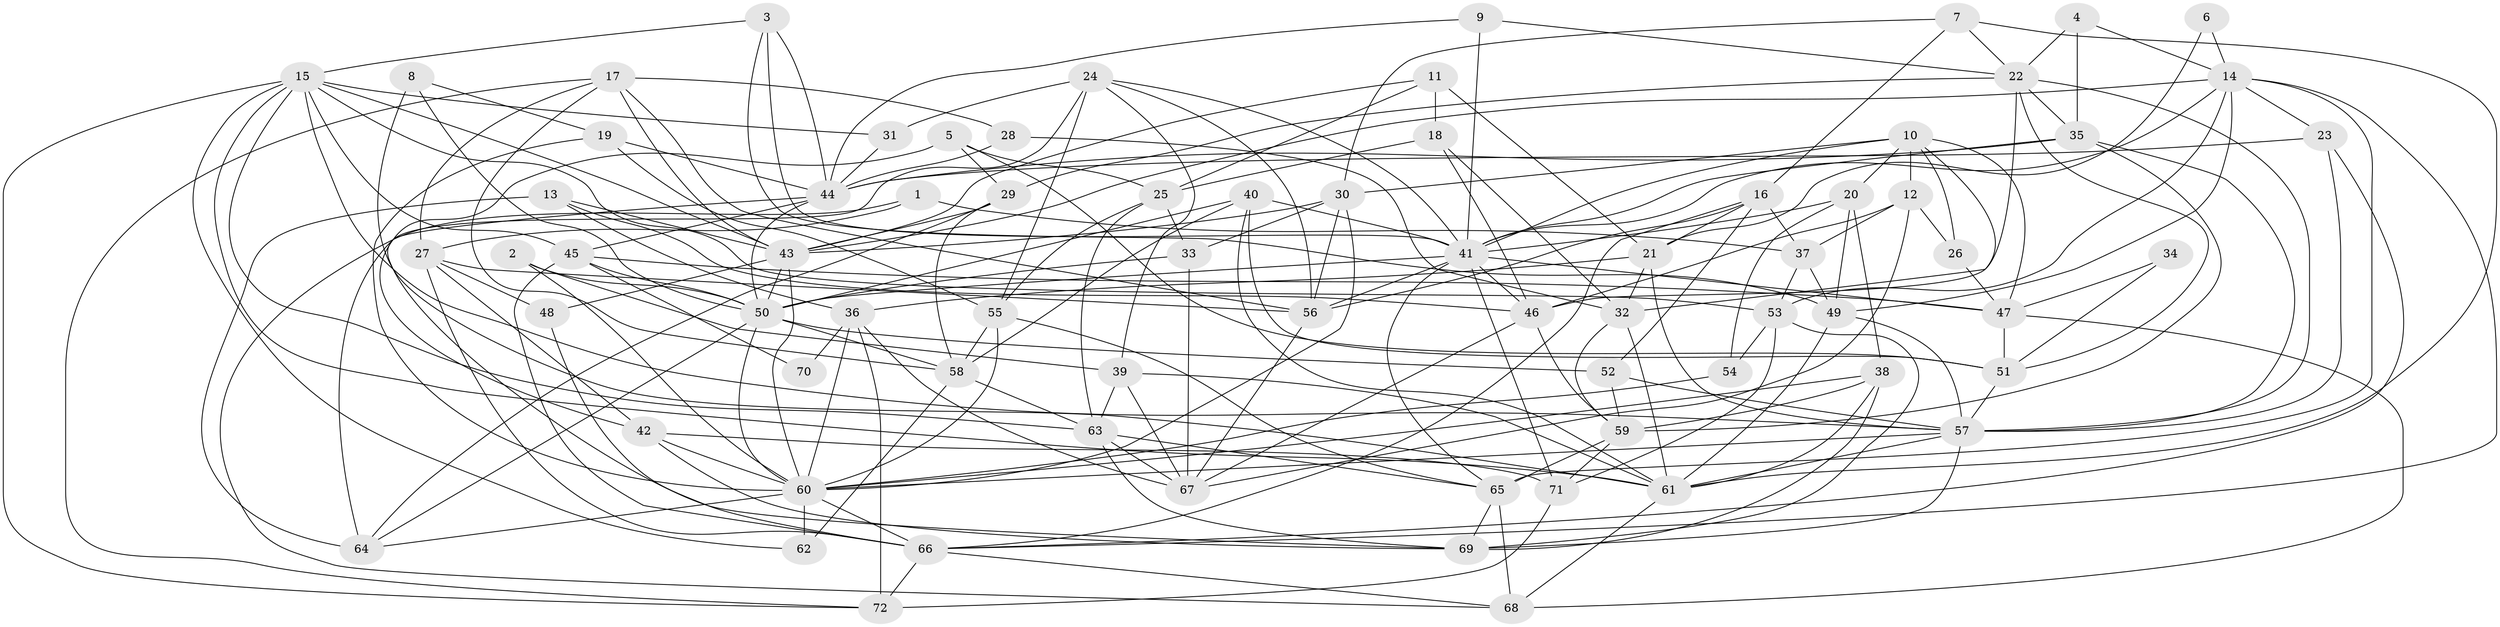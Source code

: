 // original degree distribution, {5: 0.17482517482517482, 3: 0.2867132867132867, 6: 0.07692307692307693, 2: 0.14685314685314685, 4: 0.2517482517482518, 8: 0.03496503496503497, 7: 0.02097902097902098, 11: 0.006993006993006993}
// Generated by graph-tools (version 1.1) at 2025/26/03/09/25 03:26:15]
// undirected, 72 vertices, 208 edges
graph export_dot {
graph [start="1"]
  node [color=gray90,style=filled];
  1;
  2;
  3;
  4;
  5;
  6;
  7;
  8;
  9;
  10;
  11;
  12;
  13;
  14;
  15;
  16;
  17;
  18;
  19;
  20;
  21;
  22;
  23;
  24;
  25;
  26;
  27;
  28;
  29;
  30;
  31;
  32;
  33;
  34;
  35;
  36;
  37;
  38;
  39;
  40;
  41;
  42;
  43;
  44;
  45;
  46;
  47;
  48;
  49;
  50;
  51;
  52;
  53;
  54;
  55;
  56;
  57;
  58;
  59;
  60;
  61;
  62;
  63;
  64;
  65;
  66;
  67;
  68;
  69;
  70;
  71;
  72;
  1 -- 27 [weight=1.0];
  1 -- 37 [weight=1.0];
  1 -- 68 [weight=1.0];
  2 -- 39 [weight=1.0];
  2 -- 50 [weight=1.0];
  2 -- 60 [weight=1.0];
  3 -- 15 [weight=1.0];
  3 -- 41 [weight=1.0];
  3 -- 44 [weight=1.0];
  3 -- 49 [weight=1.0];
  4 -- 14 [weight=1.0];
  4 -- 22 [weight=1.0];
  4 -- 35 [weight=1.0];
  5 -- 25 [weight=1.0];
  5 -- 29 [weight=1.0];
  5 -- 42 [weight=1.0];
  5 -- 51 [weight=1.0];
  6 -- 14 [weight=1.0];
  6 -- 21 [weight=1.0];
  7 -- 16 [weight=1.0];
  7 -- 22 [weight=1.0];
  7 -- 30 [weight=1.0];
  7 -- 61 [weight=1.0];
  8 -- 19 [weight=1.0];
  8 -- 50 [weight=1.0];
  8 -- 61 [weight=1.0];
  9 -- 22 [weight=1.0];
  9 -- 41 [weight=1.0];
  9 -- 44 [weight=1.0];
  10 -- 12 [weight=1.0];
  10 -- 20 [weight=1.0];
  10 -- 26 [weight=1.0];
  10 -- 30 [weight=1.0];
  10 -- 32 [weight=1.0];
  10 -- 41 [weight=1.0];
  10 -- 47 [weight=1.0];
  11 -- 18 [weight=1.0];
  11 -- 21 [weight=1.0];
  11 -- 25 [weight=1.0];
  11 -- 43 [weight=1.0];
  12 -- 26 [weight=1.0];
  12 -- 37 [weight=1.0];
  12 -- 46 [weight=1.0];
  12 -- 67 [weight=1.0];
  13 -- 36 [weight=1.0];
  13 -- 43 [weight=1.0];
  13 -- 46 [weight=1.0];
  13 -- 64 [weight=1.0];
  14 -- 23 [weight=1.0];
  14 -- 41 [weight=1.0];
  14 -- 43 [weight=1.0];
  14 -- 49 [weight=1.0];
  14 -- 53 [weight=1.0];
  14 -- 65 [weight=1.0];
  14 -- 66 [weight=1.0];
  15 -- 31 [weight=1.0];
  15 -- 43 [weight=1.0];
  15 -- 45 [weight=1.0];
  15 -- 53 [weight=1.0];
  15 -- 57 [weight=1.0];
  15 -- 61 [weight=1.0];
  15 -- 62 [weight=1.0];
  15 -- 63 [weight=1.0];
  15 -- 72 [weight=1.0];
  16 -- 21 [weight=1.0];
  16 -- 37 [weight=1.0];
  16 -- 52 [weight=1.0];
  16 -- 56 [weight=1.0];
  16 -- 66 [weight=1.0];
  17 -- 27 [weight=1.0];
  17 -- 28 [weight=1.0];
  17 -- 43 [weight=1.0];
  17 -- 56 [weight=1.0];
  17 -- 58 [weight=1.0];
  17 -- 72 [weight=1.0];
  18 -- 25 [weight=1.0];
  18 -- 32 [weight=1.0];
  18 -- 46 [weight=1.0];
  19 -- 44 [weight=1.0];
  19 -- 55 [weight=1.0];
  19 -- 60 [weight=1.0];
  20 -- 38 [weight=1.0];
  20 -- 41 [weight=1.0];
  20 -- 49 [weight=1.0];
  20 -- 54 [weight=1.0];
  21 -- 32 [weight=1.0];
  21 -- 36 [weight=1.0];
  21 -- 57 [weight=1.0];
  22 -- 29 [weight=1.0];
  22 -- 35 [weight=1.0];
  22 -- 46 [weight=1.0];
  22 -- 51 [weight=1.0];
  22 -- 57 [weight=1.0];
  23 -- 44 [weight=1.0];
  23 -- 57 [weight=1.0];
  23 -- 66 [weight=1.0];
  24 -- 31 [weight=1.0];
  24 -- 39 [weight=1.0];
  24 -- 41 [weight=1.0];
  24 -- 55 [weight=1.0];
  24 -- 56 [weight=1.0];
  24 -- 64 [weight=1.0];
  25 -- 33 [weight=1.0];
  25 -- 55 [weight=1.0];
  25 -- 63 [weight=1.0];
  26 -- 47 [weight=1.0];
  27 -- 42 [weight=1.0];
  27 -- 48 [weight=1.0];
  27 -- 56 [weight=2.0];
  27 -- 66 [weight=1.0];
  28 -- 32 [weight=1.0];
  28 -- 44 [weight=1.0];
  29 -- 43 [weight=1.0];
  29 -- 58 [weight=1.0];
  29 -- 64 [weight=1.0];
  30 -- 33 [weight=1.0];
  30 -- 43 [weight=1.0];
  30 -- 56 [weight=1.0];
  30 -- 60 [weight=1.0];
  31 -- 44 [weight=1.0];
  32 -- 59 [weight=1.0];
  32 -- 61 [weight=1.0];
  33 -- 50 [weight=1.0];
  33 -- 67 [weight=1.0];
  34 -- 47 [weight=1.0];
  34 -- 51 [weight=1.0];
  35 -- 41 [weight=1.0];
  35 -- 44 [weight=1.0];
  35 -- 57 [weight=1.0];
  35 -- 59 [weight=1.0];
  36 -- 60 [weight=1.0];
  36 -- 67 [weight=1.0];
  36 -- 70 [weight=1.0];
  36 -- 72 [weight=1.0];
  37 -- 49 [weight=1.0];
  37 -- 53 [weight=1.0];
  38 -- 59 [weight=1.0];
  38 -- 60 [weight=1.0];
  38 -- 61 [weight=1.0];
  38 -- 69 [weight=1.0];
  39 -- 61 [weight=1.0];
  39 -- 63 [weight=2.0];
  39 -- 67 [weight=1.0];
  40 -- 41 [weight=1.0];
  40 -- 50 [weight=1.0];
  40 -- 51 [weight=1.0];
  40 -- 58 [weight=1.0];
  40 -- 61 [weight=1.0];
  41 -- 46 [weight=1.0];
  41 -- 47 [weight=1.0];
  41 -- 50 [weight=1.0];
  41 -- 56 [weight=1.0];
  41 -- 65 [weight=1.0];
  41 -- 71 [weight=1.0];
  42 -- 60 [weight=1.0];
  42 -- 69 [weight=1.0];
  42 -- 71 [weight=1.0];
  43 -- 48 [weight=1.0];
  43 -- 50 [weight=1.0];
  43 -- 60 [weight=1.0];
  44 -- 45 [weight=1.0];
  44 -- 50 [weight=1.0];
  44 -- 69 [weight=1.0];
  45 -- 47 [weight=1.0];
  45 -- 50 [weight=1.0];
  45 -- 66 [weight=1.0];
  45 -- 70 [weight=1.0];
  46 -- 59 [weight=2.0];
  46 -- 67 [weight=1.0];
  47 -- 51 [weight=1.0];
  47 -- 68 [weight=1.0];
  48 -- 66 [weight=1.0];
  49 -- 57 [weight=1.0];
  49 -- 61 [weight=1.0];
  50 -- 52 [weight=1.0];
  50 -- 58 [weight=1.0];
  50 -- 60 [weight=1.0];
  50 -- 64 [weight=1.0];
  51 -- 57 [weight=1.0];
  52 -- 57 [weight=3.0];
  52 -- 59 [weight=1.0];
  53 -- 54 [weight=1.0];
  53 -- 69 [weight=1.0];
  53 -- 71 [weight=1.0];
  54 -- 60 [weight=1.0];
  55 -- 58 [weight=1.0];
  55 -- 60 [weight=1.0];
  55 -- 65 [weight=1.0];
  56 -- 67 [weight=1.0];
  57 -- 60 [weight=1.0];
  57 -- 61 [weight=1.0];
  57 -- 69 [weight=1.0];
  58 -- 62 [weight=1.0];
  58 -- 63 [weight=1.0];
  59 -- 65 [weight=1.0];
  59 -- 71 [weight=1.0];
  60 -- 62 [weight=1.0];
  60 -- 64 [weight=1.0];
  60 -- 66 [weight=1.0];
  61 -- 68 [weight=1.0];
  63 -- 65 [weight=1.0];
  63 -- 67 [weight=2.0];
  63 -- 69 [weight=1.0];
  65 -- 68 [weight=1.0];
  65 -- 69 [weight=1.0];
  66 -- 68 [weight=1.0];
  66 -- 72 [weight=1.0];
  71 -- 72 [weight=1.0];
}

